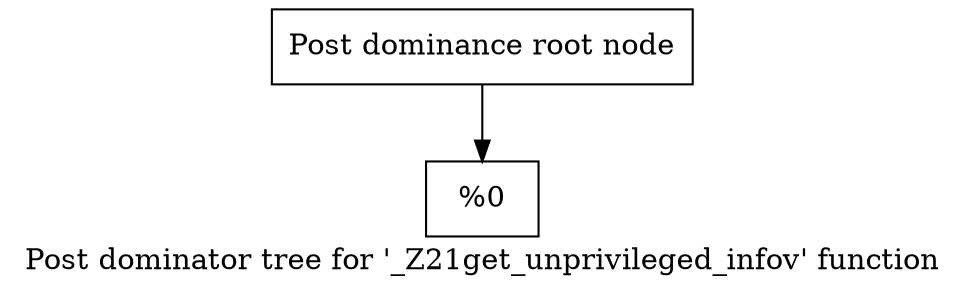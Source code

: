 digraph "Post dominator tree for '_Z21get_unprivileged_infov' function" {
	label="Post dominator tree for '_Z21get_unprivileged_infov' function";

	Node0x2744a60 [shape=record,label="{Post dominance root node}"];
	Node0x2744a60 -> Node0x2744520;
	Node0x2744520 [shape=record,label="{%0}"];
}
